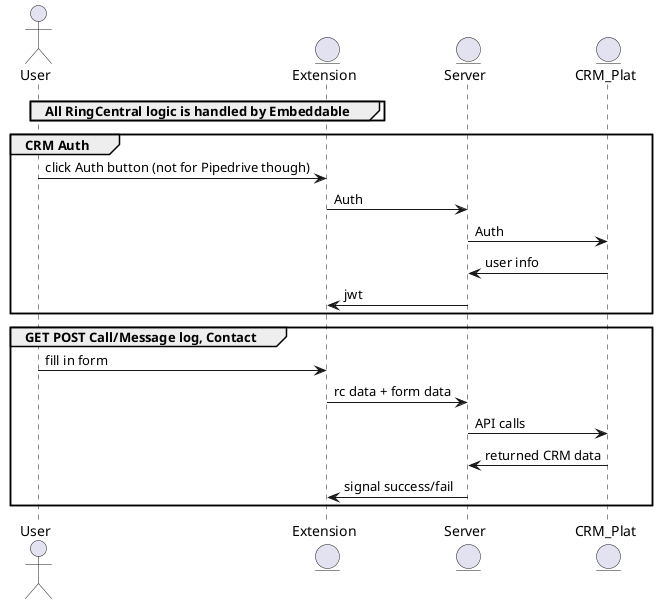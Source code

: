 @startuml
actor User as u
entity Extension as e
entity Server as s
entity CRM_Plat as crm

group All RingCentral logic is handled by Embeddable
end

group CRM Auth
    u -> e: click Auth button (not for Pipedrive though)
    e -> s: Auth
    s -> crm: Auth
    crm -> s: user info
    s -> e: jwt
end

group GET POST Call/Message log, Contact
    u -> e: fill in form
    e -> s: rc data + form data
    s -> crm: API calls
    crm -> s: returned CRM data
    s -> e: signal success/fail
end
@enduml